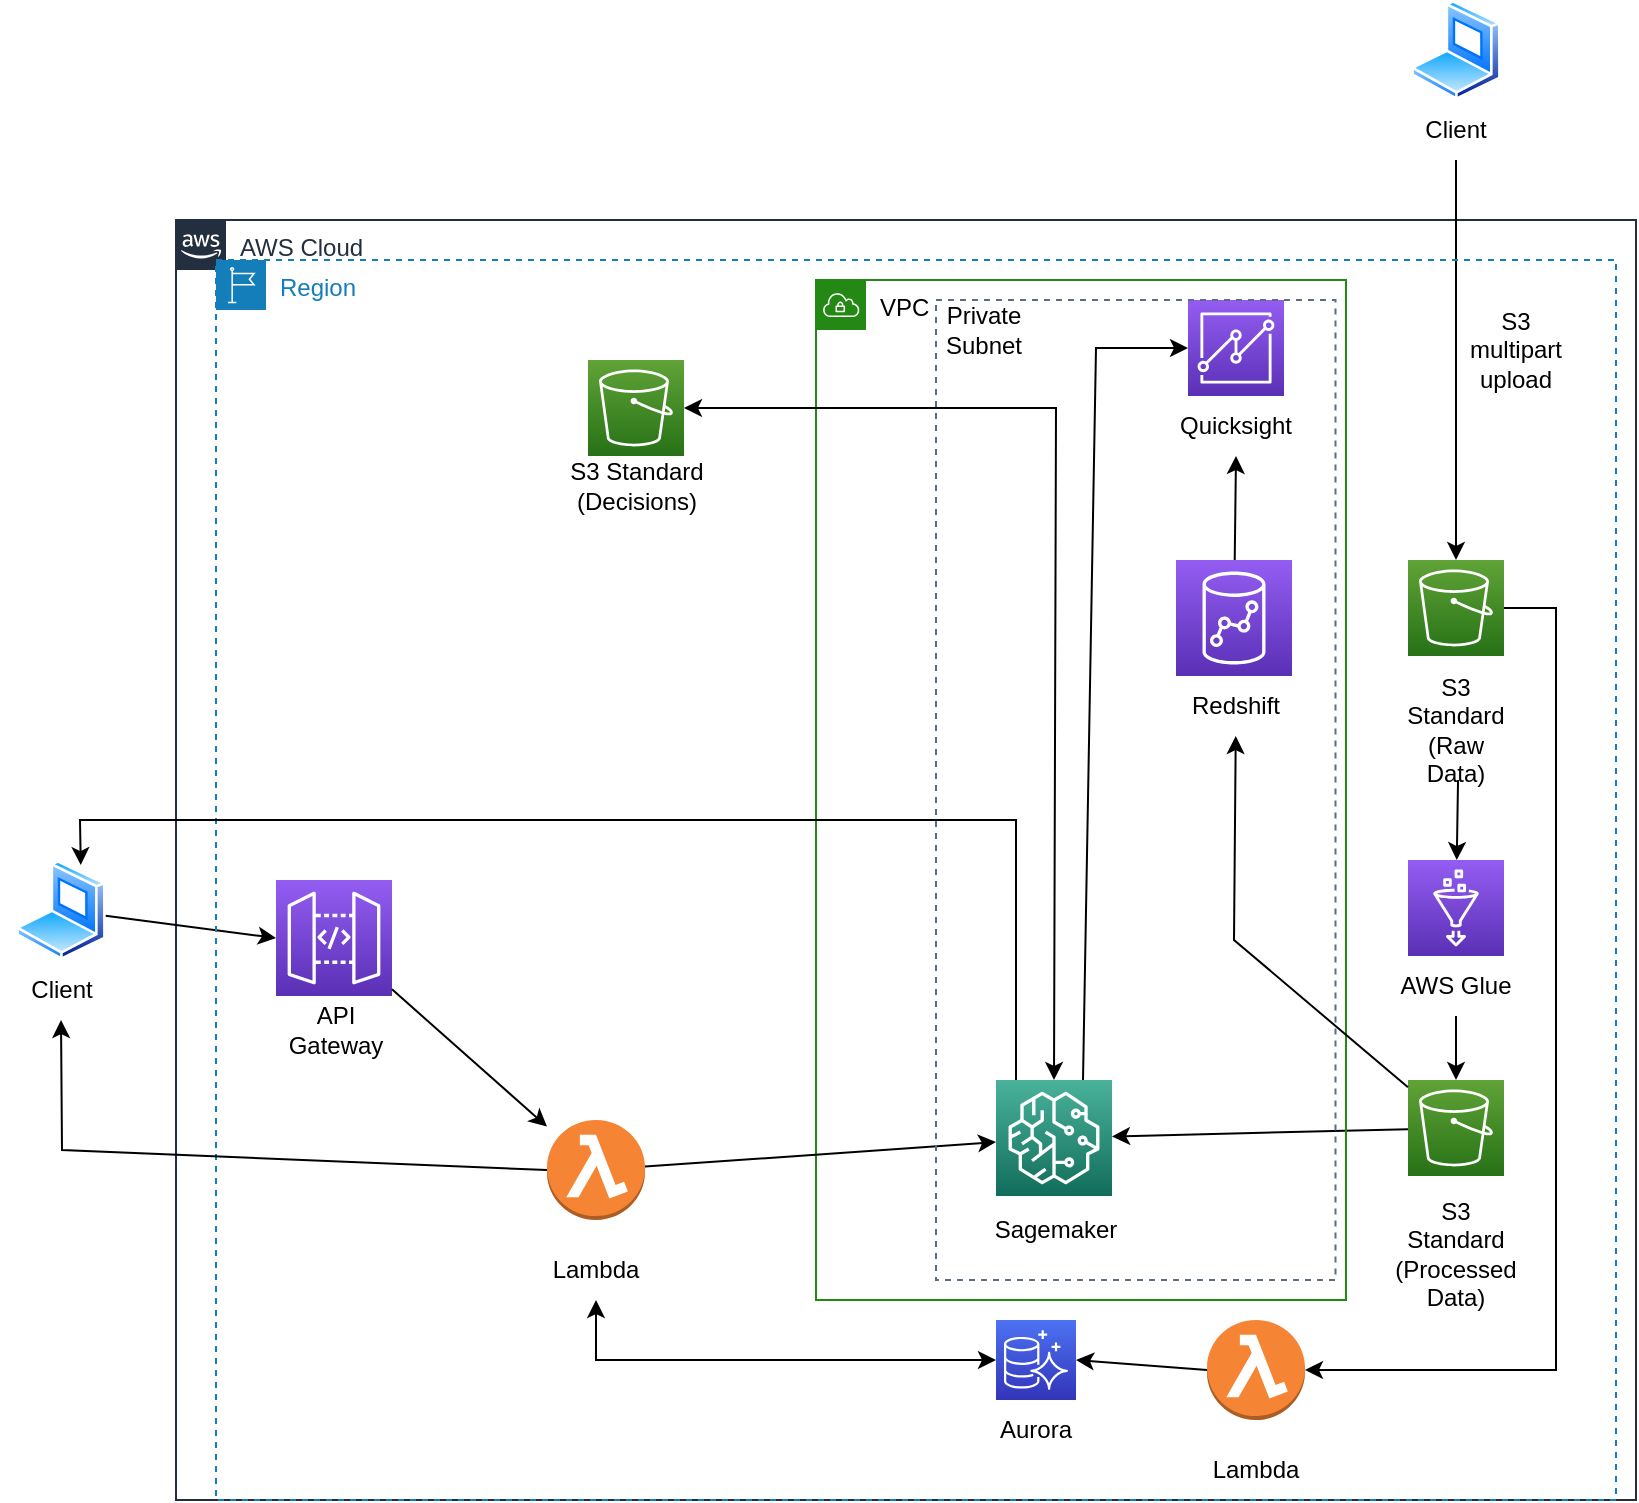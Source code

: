 <mxfile version="17.1.3" type="github">
  <diagram id="8NTqn93gWnW2YLTQEPx9" name="Page-1">
    <mxGraphModel dx="1422" dy="1862" grid="0" gridSize="10" guides="1" tooltips="1" connect="1" arrows="1" fold="1" page="1" pageScale="1" pageWidth="850" pageHeight="1100" math="0" shadow="0">
      <root>
        <mxCell id="0" />
        <mxCell id="1" parent="0" />
        <mxCell id="WtAKPwelO9aeJDnpv6He-3" value="AWS Cloud" style="points=[[0,0],[0.25,0],[0.5,0],[0.75,0],[1,0],[1,0.25],[1,0.5],[1,0.75],[1,1],[0.75,1],[0.5,1],[0.25,1],[0,1],[0,0.75],[0,0.5],[0,0.25]];outlineConnect=0;gradientColor=none;html=1;whiteSpace=wrap;fontSize=12;fontStyle=0;container=1;pointerEvents=0;collapsible=0;recursiveResize=0;shape=mxgraph.aws4.group;grIcon=mxgraph.aws4.group_aws_cloud_alt;strokeColor=#232F3E;fillColor=none;verticalAlign=top;align=left;spacingLeft=30;fontColor=#232F3E;dashed=0;" parent="1" vertex="1">
          <mxGeometry x="100" y="100" width="730" height="640" as="geometry" />
        </mxCell>
        <mxCell id="A3XrzvGRtBCsT0RXqucP-3" value="" style="group" parent="WtAKPwelO9aeJDnpv6He-3" vertex="1" connectable="0">
          <mxGeometry x="50" y="330" width="60" height="90" as="geometry" />
        </mxCell>
        <mxCell id="A3XrzvGRtBCsT0RXqucP-1" value="" style="sketch=0;points=[[0,0,0],[0.25,0,0],[0.5,0,0],[0.75,0,0],[1,0,0],[0,1,0],[0.25,1,0],[0.5,1,0],[0.75,1,0],[1,1,0],[0,0.25,0],[0,0.5,0],[0,0.75,0],[1,0.25,0],[1,0.5,0],[1,0.75,0]];outlineConnect=0;fontColor=#232F3E;gradientColor=#945DF2;gradientDirection=north;fillColor=#5A30B5;strokeColor=#ffffff;dashed=0;verticalLabelPosition=bottom;verticalAlign=top;align=center;html=1;fontSize=12;fontStyle=0;aspect=fixed;shape=mxgraph.aws4.resourceIcon;resIcon=mxgraph.aws4.api_gateway;" parent="A3XrzvGRtBCsT0RXqucP-3" vertex="1">
          <mxGeometry width="58" height="58" as="geometry" />
        </mxCell>
        <mxCell id="A3XrzvGRtBCsT0RXqucP-2" value="API Gateway" style="text;html=1;strokeColor=none;fillColor=none;align=center;verticalAlign=middle;whiteSpace=wrap;rounded=0;" parent="A3XrzvGRtBCsT0RXqucP-3" vertex="1">
          <mxGeometry y="60" width="60" height="30" as="geometry" />
        </mxCell>
        <mxCell id="A3XrzvGRtBCsT0RXqucP-6" value="" style="group" parent="WtAKPwelO9aeJDnpv6He-3" vertex="1" connectable="0">
          <mxGeometry x="180" y="450" width="60" height="90" as="geometry" />
        </mxCell>
        <mxCell id="A3XrzvGRtBCsT0RXqucP-5" value="Lambda" style="text;html=1;strokeColor=none;fillColor=none;align=center;verticalAlign=middle;whiteSpace=wrap;rounded=0;" parent="A3XrzvGRtBCsT0RXqucP-6" vertex="1">
          <mxGeometry y="60" width="60" height="30" as="geometry" />
        </mxCell>
        <mxCell id="A3XrzvGRtBCsT0RXqucP-4" value="" style="outlineConnect=0;dashed=0;verticalLabelPosition=bottom;verticalAlign=top;align=center;html=1;shape=mxgraph.aws3.lambda_function;fillColor=#F58534;gradientColor=none;" parent="A3XrzvGRtBCsT0RXqucP-6" vertex="1">
          <mxGeometry x="5.5" width="49" height="50" as="geometry" />
        </mxCell>
        <mxCell id="A3XrzvGRtBCsT0RXqucP-9" value="" style="endArrow=classic;html=1;rounded=0;" parent="WtAKPwelO9aeJDnpv6He-3" source="A3XrzvGRtBCsT0RXqucP-1" target="A3XrzvGRtBCsT0RXqucP-4" edge="1">
          <mxGeometry width="50" height="50" relative="1" as="geometry">
            <mxPoint x="300" y="330" as="sourcePoint" />
            <mxPoint x="350" y="280" as="targetPoint" />
          </mxGeometry>
        </mxCell>
        <mxCell id="A3XrzvGRtBCsT0RXqucP-23" value="" style="group" parent="WtAKPwelO9aeJDnpv6He-3" vertex="1" connectable="0">
          <mxGeometry x="610" y="170" width="60" height="78" as="geometry" />
        </mxCell>
        <mxCell id="A3XrzvGRtBCsT0RXqucP-16" value="" style="sketch=0;points=[[0,0,0],[0.25,0,0],[0.5,0,0],[0.75,0,0],[1,0,0],[0,1,0],[0.25,1,0],[0.5,1,0],[0.75,1,0],[1,1,0],[0,0.25,0],[0,0.5,0],[0,0.75,0],[1,0.25,0],[1,0.5,0],[1,0.75,0]];outlineConnect=0;fontColor=#232F3E;gradientColor=#60A337;gradientDirection=north;fillColor=#277116;strokeColor=#ffffff;dashed=0;verticalLabelPosition=bottom;verticalAlign=top;align=center;html=1;fontSize=12;fontStyle=0;aspect=fixed;shape=mxgraph.aws4.resourceIcon;resIcon=mxgraph.aws4.s3;" parent="A3XrzvGRtBCsT0RXqucP-23" vertex="1">
          <mxGeometry x="6" width="48" height="48" as="geometry" />
        </mxCell>
        <mxCell id="A3XrzvGRtBCsT0RXqucP-24" value="" style="sketch=0;points=[[0,0,0],[0.25,0,0],[0.5,0,0],[0.75,0,0],[1,0,0],[0,1,0],[0.25,1,0],[0.5,1,0],[0.75,1,0],[1,1,0],[0,0.25,0],[0,0.5,0],[0,0.75,0],[1,0.25,0],[1,0.5,0],[1,0.75,0]];outlineConnect=0;fontColor=#232F3E;gradientColor=#945DF2;gradientDirection=north;fillColor=#5A30B5;strokeColor=#ffffff;dashed=0;verticalLabelPosition=bottom;verticalAlign=top;align=center;html=1;fontSize=12;fontStyle=0;aspect=fixed;shape=mxgraph.aws4.resourceIcon;resIcon=mxgraph.aws4.glue;" parent="WtAKPwelO9aeJDnpv6He-3" vertex="1">
          <mxGeometry x="616" y="320" width="48" height="48" as="geometry" />
        </mxCell>
        <mxCell id="A3XrzvGRtBCsT0RXqucP-25" value="AWS Glue" style="text;html=1;strokeColor=none;fillColor=none;align=center;verticalAlign=middle;whiteSpace=wrap;rounded=0;" parent="WtAKPwelO9aeJDnpv6He-3" vertex="1">
          <mxGeometry x="610" y="368" width="60" height="30" as="geometry" />
        </mxCell>
        <mxCell id="A3XrzvGRtBCsT0RXqucP-27" value="" style="group" parent="WtAKPwelO9aeJDnpv6He-3" vertex="1" connectable="0">
          <mxGeometry x="610" y="430" width="60" height="90" as="geometry" />
        </mxCell>
        <mxCell id="A3XrzvGRtBCsT0RXqucP-28" value="" style="sketch=0;points=[[0,0,0],[0.25,0,0],[0.5,0,0],[0.75,0,0],[1,0,0],[0,1,0],[0.25,1,0],[0.5,1,0],[0.75,1,0],[1,1,0],[0,0.25,0],[0,0.5,0],[0,0.75,0],[1,0.25,0],[1,0.5,0],[1,0.75,0]];outlineConnect=0;fontColor=#232F3E;gradientColor=#60A337;gradientDirection=north;fillColor=#277116;strokeColor=#ffffff;dashed=0;verticalLabelPosition=bottom;verticalAlign=top;align=center;html=1;fontSize=12;fontStyle=0;aspect=fixed;shape=mxgraph.aws4.resourceIcon;resIcon=mxgraph.aws4.s3;" parent="A3XrzvGRtBCsT0RXqucP-27" vertex="1">
          <mxGeometry x="6" width="48" height="48" as="geometry" />
        </mxCell>
        <mxCell id="A3XrzvGRtBCsT0RXqucP-29" value="S3 Standard (Processed Data)" style="text;html=1;strokeColor=none;fillColor=none;align=center;verticalAlign=middle;whiteSpace=wrap;rounded=0;" parent="A3XrzvGRtBCsT0RXqucP-27" vertex="1">
          <mxGeometry y="69.231" width="60" height="34.615" as="geometry" />
        </mxCell>
        <mxCell id="A3XrzvGRtBCsT0RXqucP-31" value="" style="endArrow=classic;html=1;rounded=0;" parent="WtAKPwelO9aeJDnpv6He-3" source="A3XrzvGRtBCsT0RXqucP-25" target="A3XrzvGRtBCsT0RXqucP-28" edge="1">
          <mxGeometry width="50" height="50" relative="1" as="geometry">
            <mxPoint x="300" y="290" as="sourcePoint" />
            <mxPoint x="350" y="240" as="targetPoint" />
          </mxGeometry>
        </mxCell>
        <mxCell id="A3XrzvGRtBCsT0RXqucP-22" value="S3 Standard (Raw Data)" style="text;html=1;strokeColor=none;fillColor=none;align=center;verticalAlign=middle;whiteSpace=wrap;rounded=0;" parent="WtAKPwelO9aeJDnpv6He-3" vertex="1">
          <mxGeometry x="610" y="240" width="60" height="30" as="geometry" />
        </mxCell>
        <mxCell id="A3XrzvGRtBCsT0RXqucP-32" value="" style="endArrow=classic;html=1;rounded=0;exitX=0.517;exitY=1.333;exitDx=0;exitDy=0;exitPerimeter=0;" parent="WtAKPwelO9aeJDnpv6He-3" source="A3XrzvGRtBCsT0RXqucP-22" target="A3XrzvGRtBCsT0RXqucP-24" edge="1">
          <mxGeometry width="50" height="50" relative="1" as="geometry">
            <mxPoint x="300" y="260" as="sourcePoint" />
            <mxPoint x="350" y="210" as="targetPoint" />
          </mxGeometry>
        </mxCell>
        <mxCell id="A3XrzvGRtBCsT0RXqucP-34" value="" style="endArrow=classic;html=1;rounded=0;" parent="WtAKPwelO9aeJDnpv6He-3" source="A3XrzvGRtBCsT0RXqucP-28" target="A3XrzvGRtBCsT0RXqucP-33" edge="1">
          <mxGeometry width="50" height="50" relative="1" as="geometry">
            <mxPoint x="300" y="260" as="sourcePoint" />
            <mxPoint x="350" y="210" as="targetPoint" />
          </mxGeometry>
        </mxCell>
        <mxCell id="A3XrzvGRtBCsT0RXqucP-36" value="" style="group" parent="WtAKPwelO9aeJDnpv6He-3" vertex="1" connectable="0">
          <mxGeometry x="410" y="430" width="175" height="110" as="geometry" />
        </mxCell>
        <mxCell id="A3XrzvGRtBCsT0RXqucP-33" value="" style="sketch=0;points=[[0,0,0],[0.25,0,0],[0.5,0,0],[0.75,0,0],[1,0,0],[0,1,0],[0.25,1,0],[0.5,1,0],[0.75,1,0],[1,1,0],[0,0.25,0],[0,0.5,0],[0,0.75,0],[1,0.25,0],[1,0.5,0],[1,0.75,0]];outlineConnect=0;fontColor=#232F3E;gradientColor=#4AB29A;gradientDirection=north;fillColor=#116D5B;strokeColor=#ffffff;dashed=0;verticalLabelPosition=bottom;verticalAlign=top;align=center;html=1;fontSize=12;fontStyle=0;aspect=fixed;shape=mxgraph.aws4.resourceIcon;resIcon=mxgraph.aws4.sagemaker;" parent="A3XrzvGRtBCsT0RXqucP-36" vertex="1">
          <mxGeometry width="58" height="58" as="geometry" />
        </mxCell>
        <mxCell id="A3XrzvGRtBCsT0RXqucP-35" value="Sagemaker" style="text;html=1;strokeColor=none;fillColor=none;align=center;verticalAlign=middle;whiteSpace=wrap;rounded=0;" parent="A3XrzvGRtBCsT0RXqucP-36" vertex="1">
          <mxGeometry y="60" width="60" height="30" as="geometry" />
        </mxCell>
        <mxCell id="A3XrzvGRtBCsT0RXqucP-66" value="&lt;font color=&quot;#000000&quot;&gt;VPC&lt;/font&gt;" style="points=[[0,0],[0.25,0],[0.5,0],[0.75,0],[1,0],[1,0.25],[1,0.5],[1,0.75],[1,1],[0.75,1],[0.5,1],[0.25,1],[0,1],[0,0.75],[0,0.5],[0,0.25]];outlineConnect=0;gradientColor=none;html=1;whiteSpace=wrap;fontSize=12;fontStyle=0;container=1;pointerEvents=0;collapsible=0;recursiveResize=0;shape=mxgraph.aws4.group;grIcon=mxgraph.aws4.group_vpc;strokeColor=#248814;fillColor=none;verticalAlign=top;align=left;spacingLeft=30;fontColor=#AAB7B8;dashed=0;" parent="A3XrzvGRtBCsT0RXqucP-36" vertex="1">
          <mxGeometry x="-90" y="-400" width="265" height="510" as="geometry" />
        </mxCell>
        <mxCell id="A3XrzvGRtBCsT0RXqucP-43" value="" style="endArrow=classic;html=1;rounded=0;" parent="WtAKPwelO9aeJDnpv6He-3" source="A3XrzvGRtBCsT0RXqucP-28" target="A3XrzvGRtBCsT0RXqucP-44" edge="1">
          <mxGeometry width="50" height="50" relative="1" as="geometry">
            <mxPoint x="310" y="260" as="sourcePoint" />
            <mxPoint x="530" y="260" as="targetPoint" />
            <Array as="points">
              <mxPoint x="529" y="360" />
            </Array>
          </mxGeometry>
        </mxCell>
        <mxCell id="A3XrzvGRtBCsT0RXqucP-45" value="" style="group" parent="WtAKPwelO9aeJDnpv6He-3" vertex="1" connectable="0">
          <mxGeometry x="500" y="170" width="60" height="88" as="geometry" />
        </mxCell>
        <mxCell id="A3XrzvGRtBCsT0RXqucP-42" value="" style="sketch=0;points=[[0,0,0],[0.25,0,0],[0.5,0,0],[0.75,0,0],[1,0,0],[0,1,0],[0.25,1,0],[0.5,1,0],[0.75,1,0],[1,1,0],[0,0.25,0],[0,0.5,0],[0,0.75,0],[1,0.25,0],[1,0.5,0],[1,0.75,0]];outlineConnect=0;fontColor=#232F3E;gradientColor=#945DF2;gradientDirection=north;fillColor=#5A30B5;strokeColor=#ffffff;dashed=0;verticalLabelPosition=bottom;verticalAlign=top;align=center;html=1;fontSize=12;fontStyle=0;aspect=fixed;shape=mxgraph.aws4.resourceIcon;resIcon=mxgraph.aws4.redshift;" parent="A3XrzvGRtBCsT0RXqucP-45" vertex="1">
          <mxGeometry width="58" height="58" as="geometry" />
        </mxCell>
        <mxCell id="A3XrzvGRtBCsT0RXqucP-44" value="Redshift" style="text;html=1;strokeColor=none;fillColor=none;align=center;verticalAlign=middle;whiteSpace=wrap;rounded=0;" parent="A3XrzvGRtBCsT0RXqucP-45" vertex="1">
          <mxGeometry y="58" width="60" height="30" as="geometry" />
        </mxCell>
        <mxCell id="A3XrzvGRtBCsT0RXqucP-49" value="" style="group" parent="WtAKPwelO9aeJDnpv6He-3" vertex="1" connectable="0">
          <mxGeometry x="500" y="40" width="60" height="78" as="geometry" />
        </mxCell>
        <mxCell id="A3XrzvGRtBCsT0RXqucP-46" value="" style="sketch=0;points=[[0,0,0],[0.25,0,0],[0.5,0,0],[0.75,0,0],[1,0,0],[0,1,0],[0.25,1,0],[0.5,1,0],[0.75,1,0],[1,1,0],[0,0.25,0],[0,0.5,0],[0,0.75,0],[1,0.25,0],[1,0.5,0],[1,0.75,0]];outlineConnect=0;fontColor=#232F3E;gradientColor=#945DF2;gradientDirection=north;fillColor=#5A30B5;strokeColor=#ffffff;dashed=0;verticalLabelPosition=bottom;verticalAlign=top;align=center;html=1;fontSize=12;fontStyle=0;aspect=fixed;shape=mxgraph.aws4.resourceIcon;resIcon=mxgraph.aws4.quicksight;" parent="A3XrzvGRtBCsT0RXqucP-49" vertex="1">
          <mxGeometry x="6" width="48" height="48" as="geometry" />
        </mxCell>
        <mxCell id="A3XrzvGRtBCsT0RXqucP-47" value="Quicksight" style="text;html=1;strokeColor=none;fillColor=none;align=center;verticalAlign=middle;whiteSpace=wrap;rounded=0;" parent="A3XrzvGRtBCsT0RXqucP-49" vertex="1">
          <mxGeometry y="48" width="60" height="30" as="geometry" />
        </mxCell>
        <mxCell id="A3XrzvGRtBCsT0RXqucP-50" value="" style="endArrow=classic;html=1;rounded=0;entryX=0.5;entryY=1;entryDx=0;entryDy=0;" parent="WtAKPwelO9aeJDnpv6He-3" source="A3XrzvGRtBCsT0RXqucP-42" target="A3XrzvGRtBCsT0RXqucP-47" edge="1">
          <mxGeometry width="50" height="50" relative="1" as="geometry">
            <mxPoint x="310" y="260" as="sourcePoint" />
            <mxPoint x="360" y="210" as="targetPoint" />
          </mxGeometry>
        </mxCell>
        <mxCell id="A3XrzvGRtBCsT0RXqucP-52" value="" style="endArrow=classic;html=1;rounded=0;" parent="WtAKPwelO9aeJDnpv6He-3" source="A3XrzvGRtBCsT0RXqucP-4" target="A3XrzvGRtBCsT0RXqucP-33" edge="1">
          <mxGeometry width="50" height="50" relative="1" as="geometry">
            <mxPoint x="310" y="260" as="sourcePoint" />
            <mxPoint x="360" y="210" as="targetPoint" />
            <Array as="points" />
          </mxGeometry>
        </mxCell>
        <mxCell id="A3XrzvGRtBCsT0RXqucP-55" value="" style="group" parent="WtAKPwelO9aeJDnpv6He-3" vertex="1" connectable="0">
          <mxGeometry x="200" y="70" width="70" height="78" as="geometry" />
        </mxCell>
        <mxCell id="A3XrzvGRtBCsT0RXqucP-56" value="" style="sketch=0;points=[[0,0,0],[0.25,0,0],[0.5,0,0],[0.75,0,0],[1,0,0],[0,1,0],[0.25,1,0],[0.5,1,0],[0.75,1,0],[1,1,0],[0,0.25,0],[0,0.5,0],[0,0.75,0],[1,0.25,0],[1,0.5,0],[1,0.75,0]];outlineConnect=0;fontColor=#232F3E;gradientColor=#60A337;gradientDirection=north;fillColor=#277116;strokeColor=#ffffff;dashed=0;verticalLabelPosition=bottom;verticalAlign=top;align=center;html=1;fontSize=12;fontStyle=0;aspect=fixed;shape=mxgraph.aws4.resourceIcon;resIcon=mxgraph.aws4.s3;" parent="A3XrzvGRtBCsT0RXqucP-55" vertex="1">
          <mxGeometry x="6" width="48" height="48" as="geometry" />
        </mxCell>
        <mxCell id="A3XrzvGRtBCsT0RXqucP-58" value="S3 Standard&lt;br&gt;(Decisions)" style="text;html=1;align=center;verticalAlign=middle;resizable=0;points=[];autosize=1;strokeColor=none;fillColor=none;" parent="A3XrzvGRtBCsT0RXqucP-55" vertex="1">
          <mxGeometry x="-10" y="48" width="80" height="30" as="geometry" />
        </mxCell>
        <mxCell id="A3XrzvGRtBCsT0RXqucP-59" value="" style="endArrow=classic;startArrow=classic;html=1;rounded=0;exitX=0.5;exitY=0;exitDx=0;exitDy=0;exitPerimeter=0;" parent="WtAKPwelO9aeJDnpv6He-3" source="A3XrzvGRtBCsT0RXqucP-33" target="A3XrzvGRtBCsT0RXqucP-56" edge="1">
          <mxGeometry width="50" height="50" relative="1" as="geometry">
            <mxPoint x="310" y="250" as="sourcePoint" />
            <mxPoint x="360" y="200" as="targetPoint" />
            <Array as="points">
              <mxPoint x="440" y="94" />
            </Array>
          </mxGeometry>
        </mxCell>
        <mxCell id="A3XrzvGRtBCsT0RXqucP-61" value="" style="endArrow=classic;html=1;rounded=0;entryX=0;entryY=0.5;entryDx=0;entryDy=0;entryPerimeter=0;exitX=0.75;exitY=0;exitDx=0;exitDy=0;exitPerimeter=0;" parent="WtAKPwelO9aeJDnpv6He-3" source="A3XrzvGRtBCsT0RXqucP-33" target="A3XrzvGRtBCsT0RXqucP-46" edge="1">
          <mxGeometry width="50" height="50" relative="1" as="geometry">
            <mxPoint x="310" y="250" as="sourcePoint" />
            <mxPoint x="360" y="200" as="targetPoint" />
            <Array as="points">
              <mxPoint x="460" y="64" />
            </Array>
          </mxGeometry>
        </mxCell>
        <mxCell id="WtAKPwelO9aeJDnpv6He-12" value="" style="group" parent="1" vertex="1" connectable="0">
          <mxGeometry x="12.5" y="420" width="60" height="80" as="geometry" />
        </mxCell>
        <mxCell id="WtAKPwelO9aeJDnpv6He-4" value="" style="aspect=fixed;perimeter=ellipsePerimeter;html=1;align=center;shadow=0;dashed=0;spacingTop=3;image;image=img/lib/active_directory/laptop_client.svg;" parent="WtAKPwelO9aeJDnpv6He-12" vertex="1">
          <mxGeometry x="7.5" width="45" height="50" as="geometry" />
        </mxCell>
        <mxCell id="WtAKPwelO9aeJDnpv6He-5" value="Client" style="text;html=1;strokeColor=none;fillColor=none;align=center;verticalAlign=middle;whiteSpace=wrap;rounded=0;" parent="WtAKPwelO9aeJDnpv6He-12" vertex="1">
          <mxGeometry y="50" width="60" height="30" as="geometry" />
        </mxCell>
        <mxCell id="A3XrzvGRtBCsT0RXqucP-7" value="" style="endArrow=classic;html=1;rounded=0;entryX=0;entryY=0.5;entryDx=0;entryDy=0;entryPerimeter=0;" parent="1" source="WtAKPwelO9aeJDnpv6He-4" target="A3XrzvGRtBCsT0RXqucP-1" edge="1">
          <mxGeometry width="50" height="50" relative="1" as="geometry">
            <mxPoint x="400" y="410" as="sourcePoint" />
            <mxPoint x="450" y="360" as="targetPoint" />
          </mxGeometry>
        </mxCell>
        <mxCell id="A3XrzvGRtBCsT0RXqucP-10" value="" style="endArrow=classic;html=1;rounded=0;entryX=0.5;entryY=0;entryDx=0;entryDy=0;entryPerimeter=0;" parent="1" target="A3XrzvGRtBCsT0RXqucP-16" edge="1">
          <mxGeometry width="50" height="50" relative="1" as="geometry">
            <mxPoint x="740" y="70" as="sourcePoint" />
            <mxPoint x="740" y="140" as="targetPoint" />
          </mxGeometry>
        </mxCell>
        <mxCell id="A3XrzvGRtBCsT0RXqucP-12" value="" style="group" parent="1" vertex="1" connectable="0">
          <mxGeometry x="710" y="-10" width="60" height="80" as="geometry" />
        </mxCell>
        <mxCell id="A3XrzvGRtBCsT0RXqucP-13" value="" style="aspect=fixed;perimeter=ellipsePerimeter;html=1;align=center;shadow=0;dashed=0;spacingTop=3;image;image=img/lib/active_directory/laptop_client.svg;" parent="A3XrzvGRtBCsT0RXqucP-12" vertex="1">
          <mxGeometry x="7.5" width="45" height="50" as="geometry" />
        </mxCell>
        <mxCell id="A3XrzvGRtBCsT0RXqucP-14" value="Client" style="text;html=1;strokeColor=none;fillColor=none;align=center;verticalAlign=middle;whiteSpace=wrap;rounded=0;" parent="A3XrzvGRtBCsT0RXqucP-12" vertex="1">
          <mxGeometry y="50" width="60" height="30" as="geometry" />
        </mxCell>
        <mxCell id="A3XrzvGRtBCsT0RXqucP-65" value="Region" style="points=[[0,0],[0.25,0],[0.5,0],[0.75,0],[1,0],[1,0.25],[1,0.5],[1,0.75],[1,1],[0.75,1],[0.5,1],[0.25,1],[0,1],[0,0.75],[0,0.5],[0,0.25]];outlineConnect=0;gradientColor=none;html=1;whiteSpace=wrap;fontSize=12;fontStyle=0;container=1;pointerEvents=0;collapsible=0;recursiveResize=0;shape=mxgraph.aws4.group;grIcon=mxgraph.aws4.group_region;strokeColor=#147EBA;fillColor=none;verticalAlign=top;align=left;spacingLeft=30;fontColor=#147EBA;dashed=1;" parent="1" vertex="1">
          <mxGeometry x="120" y="120" width="700" height="620" as="geometry" />
        </mxCell>
        <mxCell id="A3XrzvGRtBCsT0RXqucP-68" value="" style="fillColor=none;strokeColor=#5A6C86;dashed=1;verticalAlign=top;fontStyle=0;fontColor=#5A6C86;glass=0;" parent="A3XrzvGRtBCsT0RXqucP-65" vertex="1">
          <mxGeometry x="360" y="20" width="199.75" height="490" as="geometry" />
        </mxCell>
        <mxCell id="A3XrzvGRtBCsT0RXqucP-69" value="Private Subnet" style="text;html=1;strokeColor=none;fillColor=none;align=center;verticalAlign=middle;whiteSpace=wrap;rounded=0;" parent="A3XrzvGRtBCsT0RXqucP-65" vertex="1">
          <mxGeometry x="354" y="20" width="60" height="30" as="geometry" />
        </mxCell>
        <mxCell id="A3XrzvGRtBCsT0RXqucP-83" value="" style="group" parent="A3XrzvGRtBCsT0RXqucP-65" vertex="1" connectable="0">
          <mxGeometry x="490" y="530" width="60" height="90" as="geometry" />
        </mxCell>
        <mxCell id="A3XrzvGRtBCsT0RXqucP-84" value="Lambda" style="text;html=1;strokeColor=none;fillColor=none;align=center;verticalAlign=middle;whiteSpace=wrap;rounded=0;" parent="A3XrzvGRtBCsT0RXqucP-83" vertex="1">
          <mxGeometry y="60" width="60" height="30" as="geometry" />
        </mxCell>
        <mxCell id="A3XrzvGRtBCsT0RXqucP-85" value="" style="outlineConnect=0;dashed=0;verticalLabelPosition=bottom;verticalAlign=top;align=center;html=1;shape=mxgraph.aws3.lambda_function;fillColor=#F58534;gradientColor=none;" parent="A3XrzvGRtBCsT0RXqucP-83" vertex="1">
          <mxGeometry x="5.5" width="49" height="50" as="geometry" />
        </mxCell>
        <mxCell id="A3XrzvGRtBCsT0RXqucP-87" value="" style="endArrow=classic;html=1;rounded=0;fontColor=#000000;entryX=1;entryY=0.5;entryDx=0;entryDy=0;entryPerimeter=0;exitX=0;exitY=0.5;exitDx=0;exitDy=0;exitPerimeter=0;" parent="A3XrzvGRtBCsT0RXqucP-65" source="A3XrzvGRtBCsT0RXqucP-85" target="A3XrzvGRtBCsT0RXqucP-73" edge="1">
          <mxGeometry width="50" height="50" relative="1" as="geometry">
            <mxPoint x="290" y="340" as="sourcePoint" />
            <mxPoint x="340" y="290" as="targetPoint" />
          </mxGeometry>
        </mxCell>
        <mxCell id="A3XrzvGRtBCsT0RXqucP-88" value="S3 multipart upload" style="text;html=1;strokeColor=none;fillColor=none;align=center;verticalAlign=middle;whiteSpace=wrap;rounded=0;fontColor=#000000;" parent="A3XrzvGRtBCsT0RXqucP-65" vertex="1">
          <mxGeometry x="620" y="30" width="60" height="30" as="geometry" />
        </mxCell>
        <mxCell id="A3XrzvGRtBCsT0RXqucP-75" value="" style="group" parent="A3XrzvGRtBCsT0RXqucP-65" vertex="1" connectable="0">
          <mxGeometry x="380" y="530" width="60" height="70" as="geometry" />
        </mxCell>
        <mxCell id="A3XrzvGRtBCsT0RXqucP-73" value="" style="sketch=0;points=[[0,0,0],[0.25,0,0],[0.5,0,0],[0.75,0,0],[1,0,0],[0,1,0],[0.25,1,0],[0.5,1,0],[0.75,1,0],[1,1,0],[0,0.25,0],[0,0.5,0],[0,0.75,0],[1,0.25,0],[1,0.5,0],[1,0.75,0]];outlineConnect=0;fontColor=#232F3E;gradientColor=#4D72F3;gradientDirection=north;fillColor=#3334B9;strokeColor=#ffffff;dashed=0;verticalLabelPosition=bottom;verticalAlign=top;align=center;html=1;fontSize=12;fontStyle=0;aspect=fixed;shape=mxgraph.aws4.resourceIcon;resIcon=mxgraph.aws4.aurora;" parent="A3XrzvGRtBCsT0RXqucP-75" vertex="1">
          <mxGeometry x="10" width="40" height="40" as="geometry" />
        </mxCell>
        <mxCell id="A3XrzvGRtBCsT0RXqucP-74" value="Aurora" style="text;html=1;strokeColor=none;fillColor=none;align=center;verticalAlign=middle;whiteSpace=wrap;rounded=0;fontColor=#000000;" parent="A3XrzvGRtBCsT0RXqucP-75" vertex="1">
          <mxGeometry y="40" width="60" height="30" as="geometry" />
        </mxCell>
        <mxCell id="A3XrzvGRtBCsT0RXqucP-70" value="" style="endArrow=classic;html=1;rounded=0;entryX=0.75;entryY=0;entryDx=0;entryDy=0;" parent="1" target="WtAKPwelO9aeJDnpv6He-4" edge="1">
          <mxGeometry width="50" height="50" relative="1" as="geometry">
            <mxPoint x="520" y="530" as="sourcePoint" />
            <mxPoint x="460" y="390" as="targetPoint" />
            <Array as="points">
              <mxPoint x="520" y="400" />
              <mxPoint x="52" y="400" />
            </Array>
          </mxGeometry>
        </mxCell>
        <mxCell id="A3XrzvGRtBCsT0RXqucP-72" value="" style="endArrow=classic;html=1;rounded=0;fontColor=#000000;entryX=0.5;entryY=1;entryDx=0;entryDy=0;exitX=0;exitY=0.5;exitDx=0;exitDy=0;exitPerimeter=0;" parent="1" source="A3XrzvGRtBCsT0RXqucP-4" target="WtAKPwelO9aeJDnpv6He-5" edge="1">
          <mxGeometry width="50" height="50" relative="1" as="geometry">
            <mxPoint x="410" y="440" as="sourcePoint" />
            <mxPoint x="460" y="390" as="targetPoint" />
            <Array as="points">
              <mxPoint x="43" y="565" />
            </Array>
          </mxGeometry>
        </mxCell>
        <mxCell id="A3XrzvGRtBCsT0RXqucP-79" value="" style="endArrow=classic;startArrow=classic;html=1;rounded=0;fontColor=#000000;exitX=0.5;exitY=1;exitDx=0;exitDy=0;" parent="1" source="A3XrzvGRtBCsT0RXqucP-5" target="A3XrzvGRtBCsT0RXqucP-73" edge="1">
          <mxGeometry width="50" height="50" relative="1" as="geometry">
            <mxPoint x="410" y="460" as="sourcePoint" />
            <mxPoint x="347" y="682.554" as="targetPoint" />
            <Array as="points">
              <mxPoint x="310" y="670" />
            </Array>
          </mxGeometry>
        </mxCell>
        <mxCell id="A3XrzvGRtBCsT0RXqucP-86" value="" style="endArrow=classic;html=1;rounded=0;fontColor=#000000;exitX=1;exitY=0.5;exitDx=0;exitDy=0;exitPerimeter=0;" parent="1" source="A3XrzvGRtBCsT0RXqucP-16" target="A3XrzvGRtBCsT0RXqucP-85" edge="1">
          <mxGeometry width="50" height="50" relative="1" as="geometry">
            <mxPoint x="410" y="460" as="sourcePoint" />
            <mxPoint x="460" y="410" as="targetPoint" />
            <Array as="points">
              <mxPoint x="790" y="294" />
              <mxPoint x="790" y="675" />
            </Array>
          </mxGeometry>
        </mxCell>
      </root>
    </mxGraphModel>
  </diagram>
</mxfile>
